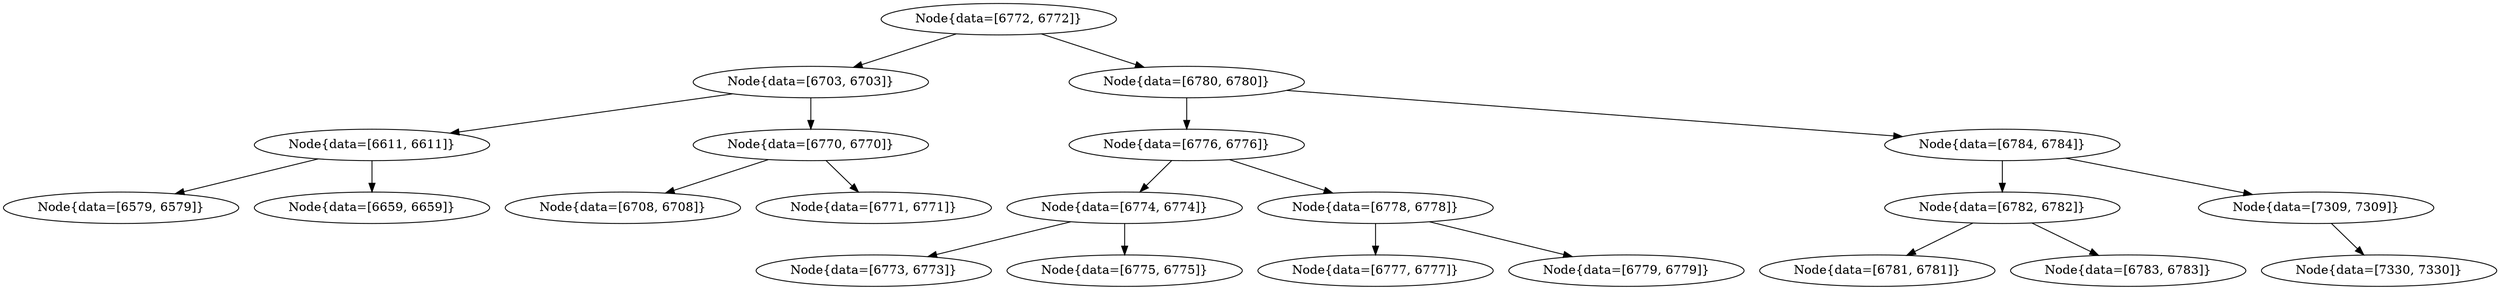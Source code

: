 digraph G{
1021016798 [label="Node{data=[6772, 6772]}"]
1021016798 -> 719121894
719121894 [label="Node{data=[6703, 6703]}"]
719121894 -> 436926872
436926872 [label="Node{data=[6611, 6611]}"]
436926872 -> 2050326161
2050326161 [label="Node{data=[6579, 6579]}"]
436926872 -> 501212803
501212803 [label="Node{data=[6659, 6659]}"]
719121894 -> 1352764163
1352764163 [label="Node{data=[6770, 6770]}"]
1352764163 -> 497708726
497708726 [label="Node{data=[6708, 6708]}"]
1352764163 -> 1278892644
1278892644 [label="Node{data=[6771, 6771]}"]
1021016798 -> 775112350
775112350 [label="Node{data=[6780, 6780]}"]
775112350 -> 1914059208
1914059208 [label="Node{data=[6776, 6776]}"]
1914059208 -> 1015494370
1015494370 [label="Node{data=[6774, 6774]}"]
1015494370 -> 586195564
586195564 [label="Node{data=[6773, 6773]}"]
1015494370 -> 381880090
381880090 [label="Node{data=[6775, 6775]}"]
1914059208 -> 1440265331
1440265331 [label="Node{data=[6778, 6778]}"]
1440265331 -> 1357752332
1357752332 [label="Node{data=[6777, 6777]}"]
1440265331 -> 1999209407
1999209407 [label="Node{data=[6779, 6779]}"]
775112350 -> 2036113815
2036113815 [label="Node{data=[6784, 6784]}"]
2036113815 -> 1773660643
1773660643 [label="Node{data=[6782, 6782]}"]
1773660643 -> 1411875089
1411875089 [label="Node{data=[6781, 6781]}"]
1773660643 -> 1864942673
1864942673 [label="Node{data=[6783, 6783]}"]
2036113815 -> 1935966266
1935966266 [label="Node{data=[7309, 7309]}"]
1935966266 -> 625641284
625641284 [label="Node{data=[7330, 7330]}"]
}